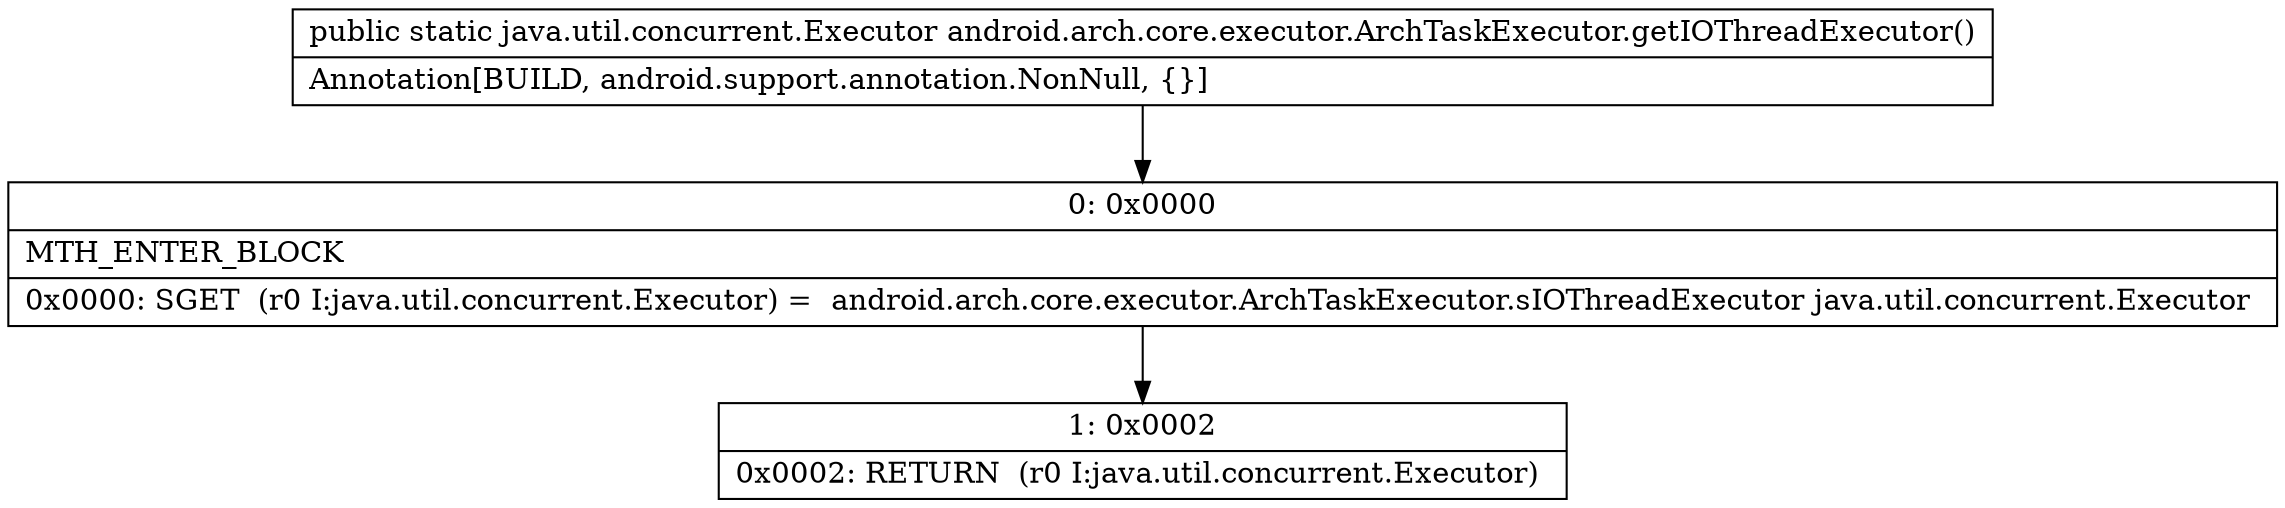 digraph "CFG forandroid.arch.core.executor.ArchTaskExecutor.getIOThreadExecutor()Ljava\/util\/concurrent\/Executor;" {
Node_0 [shape=record,label="{0\:\ 0x0000|MTH_ENTER_BLOCK\l|0x0000: SGET  (r0 I:java.util.concurrent.Executor) =  android.arch.core.executor.ArchTaskExecutor.sIOThreadExecutor java.util.concurrent.Executor \l}"];
Node_1 [shape=record,label="{1\:\ 0x0002|0x0002: RETURN  (r0 I:java.util.concurrent.Executor) \l}"];
MethodNode[shape=record,label="{public static java.util.concurrent.Executor android.arch.core.executor.ArchTaskExecutor.getIOThreadExecutor()  | Annotation[BUILD, android.support.annotation.NonNull, \{\}]\l}"];
MethodNode -> Node_0;
Node_0 -> Node_1;
}


